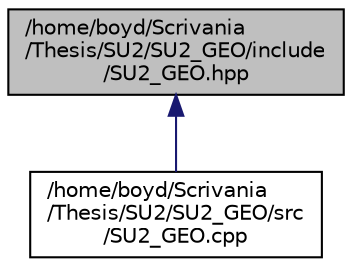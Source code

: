digraph "/home/boyd/Scrivania/Thesis/SU2/SU2_GEO/include/SU2_GEO.hpp"
{
  edge [fontname="Helvetica",fontsize="10",labelfontname="Helvetica",labelfontsize="10"];
  node [fontname="Helvetica",fontsize="10",shape=record];
  Node58 [label="/home/boyd/Scrivania\l/Thesis/SU2/SU2_GEO/include\l/SU2_GEO.hpp",height=0.2,width=0.4,color="black", fillcolor="grey75", style="filled", fontcolor="black"];
  Node58 -> Node59 [dir="back",color="midnightblue",fontsize="10",style="solid",fontname="Helvetica"];
  Node59 [label="/home/boyd/Scrivania\l/Thesis/SU2/SU2_GEO/src\l/SU2_GEO.cpp",height=0.2,width=0.4,color="black", fillcolor="white", style="filled",URL="$_s_u2___g_e_o_8cpp.html",tooltip="Main file of the Geometry Definition Code (SU2_GEO). "];
}
